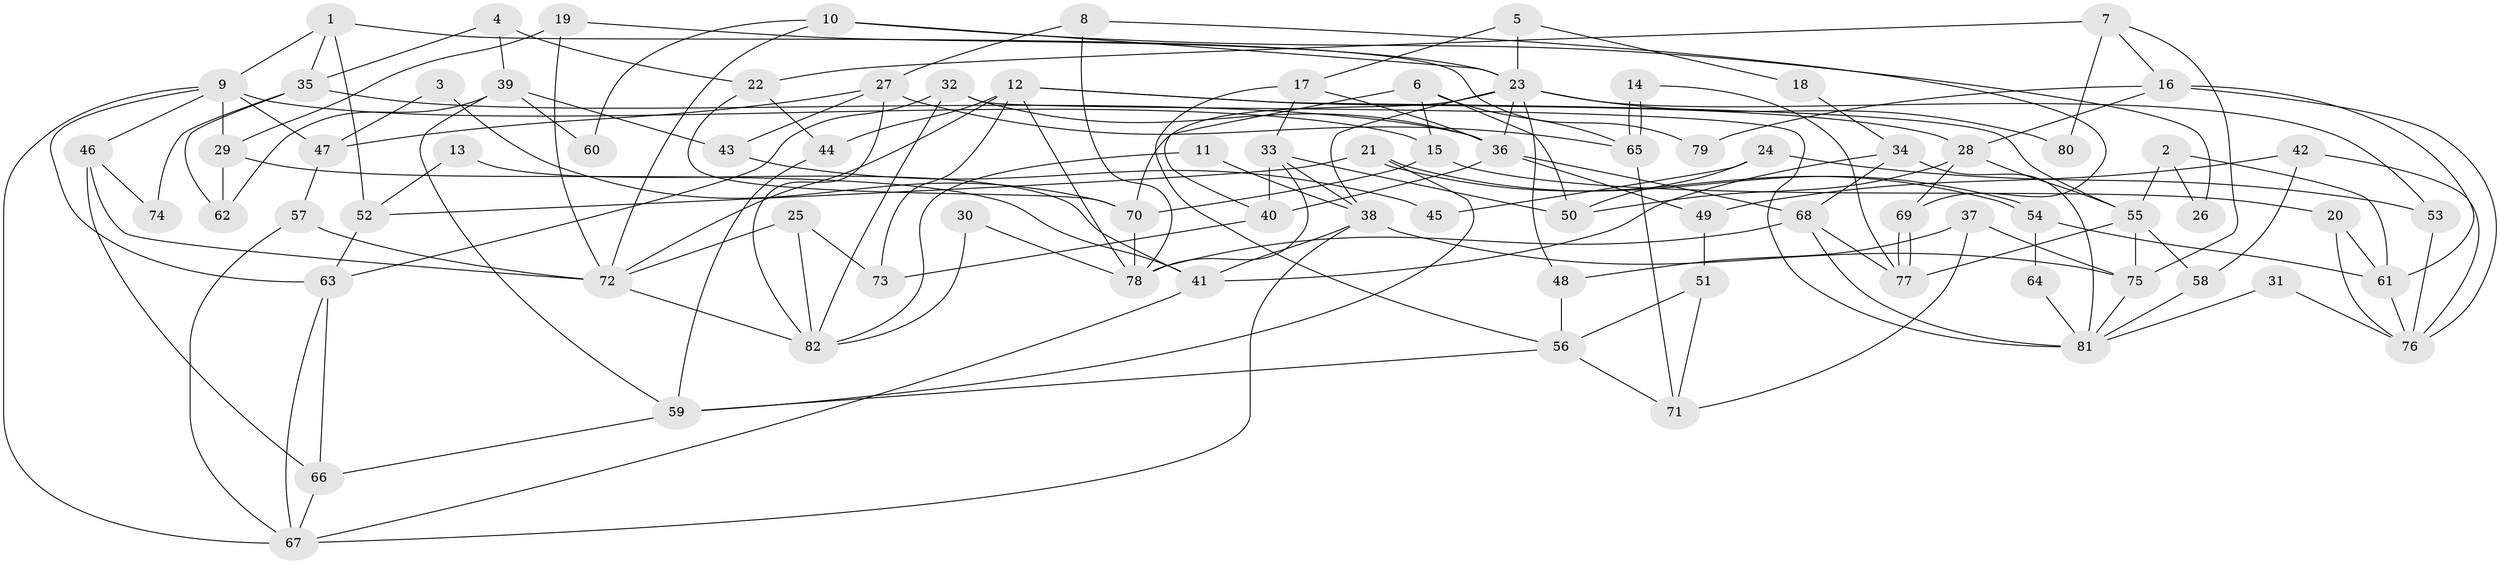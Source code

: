 // coarse degree distribution, {6: 0.15384615384615385, 3: 0.17307692307692307, 2: 0.1346153846153846, 5: 0.17307692307692307, 4: 0.1346153846153846, 8: 0.057692307692307696, 9: 0.057692307692307696, 7: 0.09615384615384616, 10: 0.019230769230769232}
// Generated by graph-tools (version 1.1) at 2025/24/03/03/25 07:24:02]
// undirected, 82 vertices, 164 edges
graph export_dot {
graph [start="1"]
  node [color=gray90,style=filled];
  1;
  2;
  3;
  4;
  5;
  6;
  7;
  8;
  9;
  10;
  11;
  12;
  13;
  14;
  15;
  16;
  17;
  18;
  19;
  20;
  21;
  22;
  23;
  24;
  25;
  26;
  27;
  28;
  29;
  30;
  31;
  32;
  33;
  34;
  35;
  36;
  37;
  38;
  39;
  40;
  41;
  42;
  43;
  44;
  45;
  46;
  47;
  48;
  49;
  50;
  51;
  52;
  53;
  54;
  55;
  56;
  57;
  58;
  59;
  60;
  61;
  62;
  63;
  64;
  65;
  66;
  67;
  68;
  69;
  70;
  71;
  72;
  73;
  74;
  75;
  76;
  77;
  78;
  79;
  80;
  81;
  82;
  1 -- 9;
  1 -- 52;
  1 -- 35;
  1 -- 79;
  2 -- 55;
  2 -- 61;
  2 -- 26;
  3 -- 47;
  3 -- 70;
  4 -- 35;
  4 -- 39;
  4 -- 22;
  5 -- 17;
  5 -- 23;
  5 -- 18;
  6 -- 50;
  6 -- 15;
  6 -- 40;
  6 -- 65;
  7 -- 75;
  7 -- 22;
  7 -- 16;
  7 -- 80;
  8 -- 78;
  8 -- 27;
  8 -- 69;
  9 -- 47;
  9 -- 29;
  9 -- 15;
  9 -- 46;
  9 -- 63;
  9 -- 67;
  10 -- 23;
  10 -- 72;
  10 -- 26;
  10 -- 60;
  11 -- 38;
  11 -- 82;
  12 -- 78;
  12 -- 55;
  12 -- 28;
  12 -- 44;
  12 -- 72;
  12 -- 73;
  13 -- 52;
  13 -- 41;
  14 -- 65;
  14 -- 65;
  14 -- 77;
  15 -- 20;
  15 -- 70;
  16 -- 28;
  16 -- 61;
  16 -- 76;
  16 -- 79;
  17 -- 33;
  17 -- 36;
  17 -- 56;
  18 -- 34;
  19 -- 72;
  19 -- 23;
  19 -- 29;
  20 -- 76;
  20 -- 61;
  21 -- 59;
  21 -- 54;
  21 -- 54;
  21 -- 52;
  22 -- 70;
  22 -- 44;
  23 -- 48;
  23 -- 70;
  23 -- 36;
  23 -- 38;
  23 -- 53;
  23 -- 80;
  24 -- 53;
  24 -- 50;
  24 -- 45;
  25 -- 73;
  25 -- 72;
  25 -- 82;
  27 -- 65;
  27 -- 82;
  27 -- 43;
  27 -- 47;
  28 -- 69;
  28 -- 50;
  28 -- 55;
  29 -- 41;
  29 -- 62;
  30 -- 78;
  30 -- 82;
  31 -- 81;
  31 -- 76;
  32 -- 81;
  32 -- 63;
  32 -- 36;
  32 -- 82;
  33 -- 38;
  33 -- 40;
  33 -- 50;
  33 -- 78;
  34 -- 68;
  34 -- 41;
  34 -- 81;
  35 -- 36;
  35 -- 62;
  35 -- 74;
  36 -- 40;
  36 -- 49;
  36 -- 68;
  37 -- 75;
  37 -- 71;
  37 -- 48;
  38 -- 67;
  38 -- 41;
  38 -- 75;
  39 -- 59;
  39 -- 62;
  39 -- 43;
  39 -- 60;
  40 -- 73;
  41 -- 67;
  42 -- 58;
  42 -- 49;
  42 -- 76;
  43 -- 45;
  44 -- 59;
  46 -- 72;
  46 -- 66;
  46 -- 74;
  47 -- 57;
  48 -- 56;
  49 -- 51;
  51 -- 71;
  51 -- 56;
  52 -- 63;
  53 -- 76;
  54 -- 61;
  54 -- 64;
  55 -- 75;
  55 -- 58;
  55 -- 77;
  56 -- 59;
  56 -- 71;
  57 -- 67;
  57 -- 72;
  58 -- 81;
  59 -- 66;
  61 -- 76;
  63 -- 67;
  63 -- 66;
  64 -- 81;
  65 -- 71;
  66 -- 67;
  68 -- 77;
  68 -- 78;
  68 -- 81;
  69 -- 77;
  69 -- 77;
  70 -- 78;
  72 -- 82;
  75 -- 81;
}
